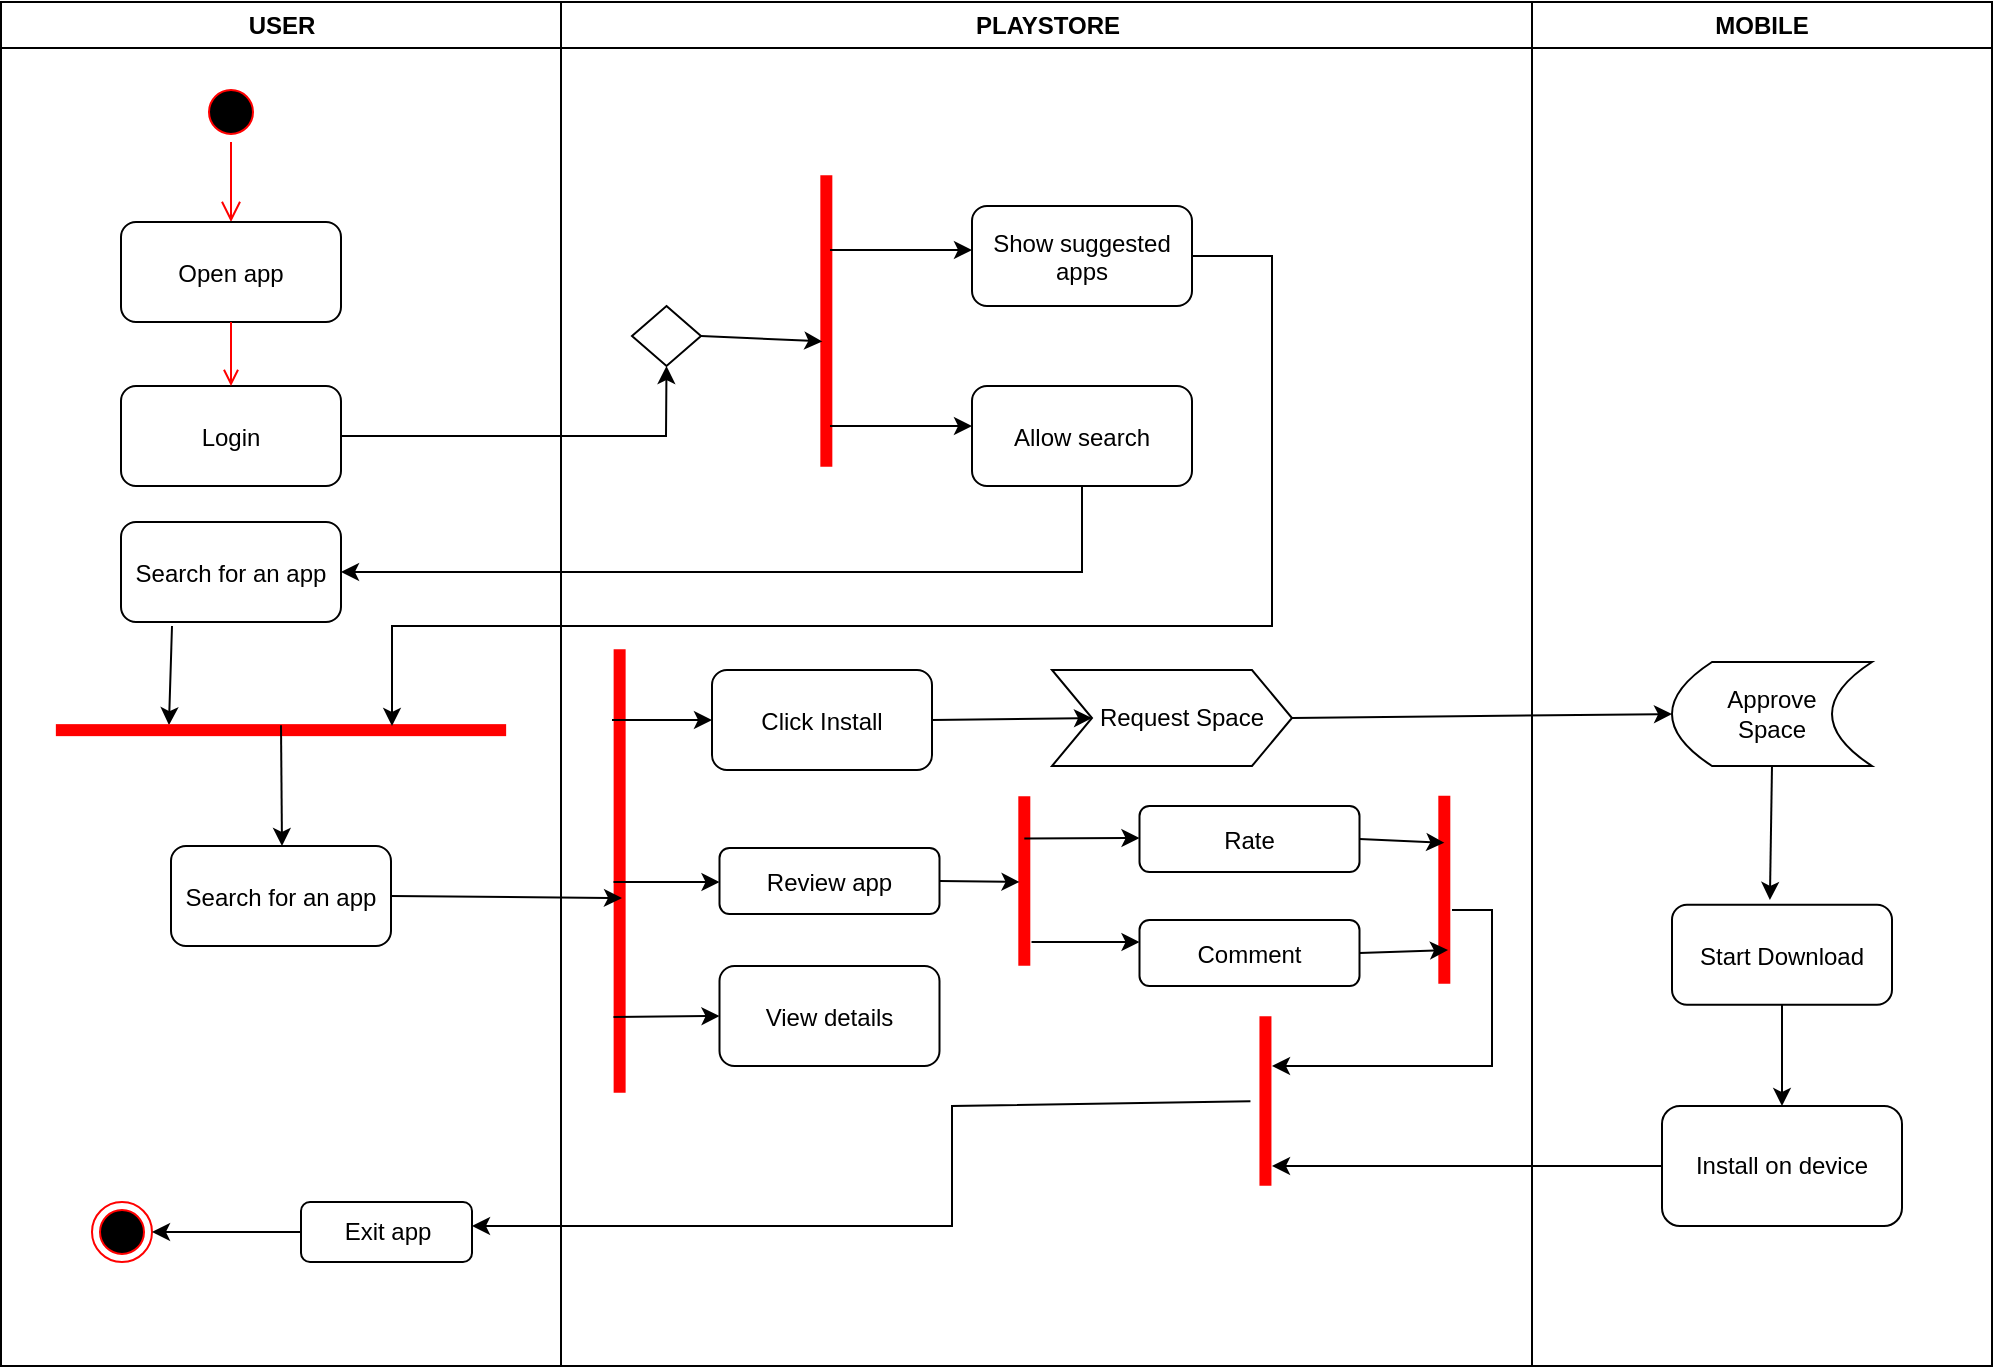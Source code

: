 <mxfile version="17.2.4" type="github">
  <diagram name="Page-1" id="e7e014a7-5840-1c2e-5031-d8a46d1fe8dd">
    <mxGraphModel dx="1422" dy="762" grid="1" gridSize="10" guides="1" tooltips="1" connect="1" arrows="1" fold="1" page="1" pageScale="1" pageWidth="1169" pageHeight="826" background="none" math="0" shadow="0">
      <root>
        <mxCell id="0" />
        <mxCell id="1" parent="0" />
        <mxCell id="2" value="USER" style="swimlane;whiteSpace=wrap" parent="1" vertex="1">
          <mxGeometry x="164.5" y="128" width="280" height="682" as="geometry" />
        </mxCell>
        <mxCell id="5" value="" style="ellipse;shape=startState;fillColor=#000000;strokeColor=#ff0000;" parent="2" vertex="1">
          <mxGeometry x="100" y="40" width="30" height="30" as="geometry" />
        </mxCell>
        <mxCell id="6" value="" style="edgeStyle=elbowEdgeStyle;elbow=horizontal;verticalAlign=bottom;endArrow=open;endSize=8;strokeColor=#FF0000;endFill=1;rounded=0" parent="2" source="5" target="7" edge="1">
          <mxGeometry x="100" y="40" as="geometry">
            <mxPoint x="115" y="110" as="targetPoint" />
          </mxGeometry>
        </mxCell>
        <mxCell id="7" value="Open app" style="rounded=1;" parent="2" vertex="1">
          <mxGeometry x="60" y="110" width="110" height="50" as="geometry" />
        </mxCell>
        <mxCell id="8" value="Login" style="rounded=1;" parent="2" vertex="1">
          <mxGeometry x="60" y="192" width="110" height="50" as="geometry" />
        </mxCell>
        <mxCell id="9" value="" style="endArrow=open;strokeColor=#FF0000;endFill=1;rounded=0" parent="2" source="7" target="8" edge="1">
          <mxGeometry relative="1" as="geometry" />
        </mxCell>
        <mxCell id="10" value="Search for an app" style="rounded=1;" parent="2" vertex="1">
          <mxGeometry x="60" y="260" width="110" height="50" as="geometry" />
        </mxCell>
        <mxCell id="djAZyC1WePscJLeGROtB-55" value="" style="endArrow=classic;html=1;rounded=0;entryX=0;entryY=0.75;entryDx=0;entryDy=0;" edge="1" parent="2" target="djAZyC1WePscJLeGROtB-58">
          <mxGeometry width="50" height="50" relative="1" as="geometry">
            <mxPoint x="85.5" y="312" as="sourcePoint" />
            <mxPoint x="87.5" y="392" as="targetPoint" />
          </mxGeometry>
        </mxCell>
        <mxCell id="djAZyC1WePscJLeGROtB-58" value="" style="whiteSpace=wrap;strokeColor=#FF0000;fillColor=#FF0000;rotation=90;" vertex="1" parent="2">
          <mxGeometry x="137.5" y="252" width="5" height="224.14" as="geometry" />
        </mxCell>
        <mxCell id="djAZyC1WePscJLeGROtB-60" value="" style="endArrow=classic;html=1;rounded=0;exitX=1;exitY=0.5;exitDx=0;exitDy=0;" edge="1" parent="2" source="djAZyC1WePscJLeGROtB-53">
          <mxGeometry width="50" height="50" relative="1" as="geometry">
            <mxPoint x="335.5" y="362" as="sourcePoint" />
            <mxPoint x="195.5" y="362" as="targetPoint" />
            <Array as="points">
              <mxPoint x="635.5" y="127" />
              <mxPoint x="635.5" y="312" />
              <mxPoint x="195.5" y="312" />
            </Array>
          </mxGeometry>
        </mxCell>
        <mxCell id="djAZyC1WePscJLeGROtB-61" value="" style="endArrow=classic;html=1;rounded=0;exitX=0;exitY=0.5;exitDx=0;exitDy=0;" edge="1" parent="2" source="djAZyC1WePscJLeGROtB-58">
          <mxGeometry width="50" height="50" relative="1" as="geometry">
            <mxPoint x="135.5" y="402" as="sourcePoint" />
            <mxPoint x="140.5" y="422" as="targetPoint" />
          </mxGeometry>
        </mxCell>
        <mxCell id="djAZyC1WePscJLeGROtB-74" value="Search for an app" style="rounded=1;" vertex="1" parent="2">
          <mxGeometry x="85" y="422" width="110" height="50" as="geometry" />
        </mxCell>
        <mxCell id="djAZyC1WePscJLeGROtB-112" value="" style="endArrow=classic;html=1;rounded=0;" edge="1" parent="2" source="djAZyC1WePscJLeGROtB-111">
          <mxGeometry width="50" height="50" relative="1" as="geometry">
            <mxPoint x="215.5" y="622" as="sourcePoint" />
            <mxPoint x="235.5" y="612" as="targetPoint" />
            <Array as="points">
              <mxPoint x="475.5" y="552" />
              <mxPoint x="475.5" y="612" />
            </Array>
          </mxGeometry>
        </mxCell>
        <mxCell id="djAZyC1WePscJLeGROtB-113" value="Exit app" style="rounded=1;whiteSpace=wrap;html=1;" vertex="1" parent="2">
          <mxGeometry x="150" y="600" width="85.5" height="30" as="geometry" />
        </mxCell>
        <mxCell id="38" value="" style="ellipse;shape=endState;fillColor=#000000;strokeColor=#ff0000" parent="2" vertex="1">
          <mxGeometry x="45.5" y="600" width="30" height="30" as="geometry" />
        </mxCell>
        <mxCell id="djAZyC1WePscJLeGROtB-114" value="" style="endArrow=classic;html=1;rounded=0;exitX=0;exitY=0.5;exitDx=0;exitDy=0;entryX=1;entryY=0.5;entryDx=0;entryDy=0;" edge="1" parent="2" source="djAZyC1WePscJLeGROtB-113" target="38">
          <mxGeometry width="50" height="50" relative="1" as="geometry">
            <mxPoint x="105.5" y="582" as="sourcePoint" />
            <mxPoint x="155.5" y="532" as="targetPoint" />
          </mxGeometry>
        </mxCell>
        <mxCell id="3" value="PLAYSTORE" style="swimlane;whiteSpace=wrap" parent="1" vertex="1">
          <mxGeometry x="444.5" y="128" width="485.5" height="682" as="geometry" />
        </mxCell>
        <mxCell id="djAZyC1WePscJLeGROtB-44" value="" style="rhombus;whiteSpace=wrap;html=1;rounded=0;" vertex="1" parent="3">
          <mxGeometry x="35.5" y="152" width="34.5" height="30" as="geometry" />
        </mxCell>
        <mxCell id="25" value="" style="shape=line;strokeWidth=6;strokeColor=#ff0000;rotation=90" parent="3" vertex="1">
          <mxGeometry x="59.84" y="152" width="145.66" height="15" as="geometry" />
        </mxCell>
        <mxCell id="djAZyC1WePscJLeGROtB-48" value="" style="endArrow=classic;html=1;rounded=0;exitX=1;exitY=0.5;exitDx=0;exitDy=0;entryX=0.57;entryY=0.633;entryDx=0;entryDy=0;entryPerimeter=0;" edge="1" parent="3" source="djAZyC1WePscJLeGROtB-44" target="25">
          <mxGeometry width="50" height="50" relative="1" as="geometry">
            <mxPoint x="65.5" y="242" as="sourcePoint" />
            <mxPoint x="115.5" y="192" as="targetPoint" />
          </mxGeometry>
        </mxCell>
        <mxCell id="djAZyC1WePscJLeGROtB-50" value="" style="endArrow=classic;html=1;rounded=0;exitX=0.11;exitY=0.234;exitDx=0;exitDy=0;exitPerimeter=0;" edge="1" parent="3">
          <mxGeometry width="50" height="50" relative="1" as="geometry">
            <mxPoint x="134.495" y="212.004" as="sourcePoint" />
            <mxPoint x="205.5" y="212" as="targetPoint" />
          </mxGeometry>
        </mxCell>
        <mxCell id="djAZyC1WePscJLeGROtB-51" value="Allow search" style="rounded=1;" vertex="1" parent="3">
          <mxGeometry x="205.5" y="192" width="110" height="50" as="geometry" />
        </mxCell>
        <mxCell id="djAZyC1WePscJLeGROtB-52" value="" style="endArrow=classic;html=1;rounded=0;exitX=0.11;exitY=0.234;exitDx=0;exitDy=0;exitPerimeter=0;" edge="1" parent="3">
          <mxGeometry width="50" height="50" relative="1" as="geometry">
            <mxPoint x="134.495" y="124.004" as="sourcePoint" />
            <mxPoint x="205.5" y="124" as="targetPoint" />
          </mxGeometry>
        </mxCell>
        <mxCell id="djAZyC1WePscJLeGROtB-53" value="Show suggested &#xa;apps" style="rounded=1;" vertex="1" parent="3">
          <mxGeometry x="205.5" y="102" width="110" height="50" as="geometry" />
        </mxCell>
        <mxCell id="djAZyC1WePscJLeGROtB-76" value="" style="shape=line;strokeWidth=6;strokeColor=#ff0000;rotation=90" vertex="1" parent="3">
          <mxGeometry x="-81.5" y="427" width="221.63" height="15" as="geometry" />
        </mxCell>
        <mxCell id="djAZyC1WePscJLeGROtB-77" value="" style="endArrow=classic;html=1;rounded=0;entryX=0;entryY=0.5;entryDx=0;entryDy=0;" edge="1" parent="3" target="djAZyC1WePscJLeGROtB-78">
          <mxGeometry width="50" height="50" relative="1" as="geometry">
            <mxPoint x="25.5" y="359" as="sourcePoint" />
            <mxPoint x="75.5" y="354" as="targetPoint" />
          </mxGeometry>
        </mxCell>
        <mxCell id="djAZyC1WePscJLeGROtB-78" value="Click Install" style="rounded=1;" vertex="1" parent="3">
          <mxGeometry x="75.5" y="334" width="110" height="50" as="geometry" />
        </mxCell>
        <mxCell id="djAZyC1WePscJLeGROtB-79" value="" style="endArrow=classic;html=1;rounded=0;" edge="1" parent="3">
          <mxGeometry width="50" height="50" relative="1" as="geometry">
            <mxPoint x="26.25" y="440" as="sourcePoint" />
            <mxPoint x="79.25" y="440" as="targetPoint" />
          </mxGeometry>
        </mxCell>
        <mxCell id="djAZyC1WePscJLeGROtB-81" value="View details" style="rounded=1;" vertex="1" parent="3">
          <mxGeometry x="79.25" y="482" width="110" height="50" as="geometry" />
        </mxCell>
        <mxCell id="djAZyC1WePscJLeGROtB-82" value="" style="endArrow=classic;html=1;rounded=0;entryX=0;entryY=0.5;entryDx=0;entryDy=0;" edge="1" target="djAZyC1WePscJLeGROtB-81" parent="3">
          <mxGeometry width="50" height="50" relative="1" as="geometry">
            <mxPoint x="26.25" y="507.5" as="sourcePoint" />
            <mxPoint x="-365.25" y="374" as="targetPoint" />
          </mxGeometry>
        </mxCell>
        <mxCell id="djAZyC1WePscJLeGROtB-83" value="" style="endArrow=classic;html=1;rounded=0;exitX=1;exitY=0.5;exitDx=0;exitDy=0;entryX=0;entryY=0.5;entryDx=0;entryDy=0;" edge="1" parent="3" source="djAZyC1WePscJLeGROtB-78" target="djAZyC1WePscJLeGROtB-84">
          <mxGeometry width="50" height="50" relative="1" as="geometry">
            <mxPoint x="235.5" y="394" as="sourcePoint" />
            <mxPoint x="235.5" y="359" as="targetPoint" />
          </mxGeometry>
        </mxCell>
        <mxCell id="djAZyC1WePscJLeGROtB-84" value="&amp;nbsp; &amp;nbsp;Request Space" style="shape=step;perimeter=stepPerimeter;whiteSpace=wrap;html=1;fixedSize=1;rounded=0;size=20;" vertex="1" parent="3">
          <mxGeometry x="245.5" y="334" width="120" height="48" as="geometry" />
        </mxCell>
        <mxCell id="djAZyC1WePscJLeGROtB-89" value="" style="shape=line;strokeWidth=6;strokeColor=#ff0000;rotation=90" vertex="1" parent="3">
          <mxGeometry x="189.25" y="432" width="84.81" height="15" as="geometry" />
        </mxCell>
        <mxCell id="djAZyC1WePscJLeGROtB-90" value="" style="endArrow=classic;html=1;rounded=0;exitX=0.25;exitY=0.5;exitDx=0;exitDy=0;exitPerimeter=0;" edge="1" parent="3" source="djAZyC1WePscJLeGROtB-89">
          <mxGeometry width="50" height="50" relative="1" as="geometry">
            <mxPoint x="259.25" y="462" as="sourcePoint" />
            <mxPoint x="289.25" y="418" as="targetPoint" />
          </mxGeometry>
        </mxCell>
        <mxCell id="djAZyC1WePscJLeGROtB-91" value="" style="endArrow=classic;html=1;rounded=0;exitX=0.86;exitY=0.26;exitDx=0;exitDy=0;exitPerimeter=0;" edge="1" parent="3" source="djAZyC1WePscJLeGROtB-89">
          <mxGeometry width="50" height="50" relative="1" as="geometry">
            <mxPoint x="259.25" y="492" as="sourcePoint" />
            <mxPoint x="289.25" y="470" as="targetPoint" />
          </mxGeometry>
        </mxCell>
        <mxCell id="djAZyC1WePscJLeGROtB-80" value="Comment" style="rounded=1;" vertex="1" parent="3">
          <mxGeometry x="289.25" y="459" width="110" height="33" as="geometry" />
        </mxCell>
        <mxCell id="djAZyC1WePscJLeGROtB-92" value="Rate" style="rounded=1;" vertex="1" parent="3">
          <mxGeometry x="289.25" y="402" width="110" height="33" as="geometry" />
        </mxCell>
        <mxCell id="djAZyC1WePscJLeGROtB-93" value="Review app" style="rounded=1;" vertex="1" parent="3">
          <mxGeometry x="79.25" y="423" width="110" height="33" as="geometry" />
        </mxCell>
        <mxCell id="djAZyC1WePscJLeGROtB-94" value="" style="endArrow=classic;html=1;rounded=0;exitX=1;exitY=0.5;exitDx=0;exitDy=0;" edge="1" parent="3" source="djAZyC1WePscJLeGROtB-93">
          <mxGeometry width="50" height="50" relative="1" as="geometry">
            <mxPoint x="209.25" y="512" as="sourcePoint" />
            <mxPoint x="229.25" y="440" as="targetPoint" />
          </mxGeometry>
        </mxCell>
        <mxCell id="djAZyC1WePscJLeGROtB-103" value="" style="shape=line;strokeWidth=6;strokeColor=#ff0000;rotation=90" vertex="1" parent="3">
          <mxGeometry x="394.63" y="436.38" width="94.06" height="15" as="geometry" />
        </mxCell>
        <mxCell id="djAZyC1WePscJLeGROtB-106" value="" style="endArrow=classic;html=1;rounded=0;exitX=1;exitY=0.5;exitDx=0;exitDy=0;entryX=0.25;entryY=0.5;entryDx=0;entryDy=0;entryPerimeter=0;" edge="1" parent="3" source="djAZyC1WePscJLeGROtB-92" target="djAZyC1WePscJLeGROtB-103">
          <mxGeometry width="50" height="50" relative="1" as="geometry">
            <mxPoint x="305.5" y="562" as="sourcePoint" />
            <mxPoint x="435.5" y="419" as="targetPoint" />
          </mxGeometry>
        </mxCell>
        <mxCell id="djAZyC1WePscJLeGROtB-107" value="" style="endArrow=classic;html=1;rounded=0;exitX=1;exitY=0.5;exitDx=0;exitDy=0;entryX=0.82;entryY=0.377;entryDx=0;entryDy=0;entryPerimeter=0;" edge="1" parent="3" source="djAZyC1WePscJLeGROtB-80" target="djAZyC1WePscJLeGROtB-103">
          <mxGeometry width="50" height="50" relative="1" as="geometry">
            <mxPoint x="385.5" y="562" as="sourcePoint" />
            <mxPoint x="435.5" y="476" as="targetPoint" />
          </mxGeometry>
        </mxCell>
        <mxCell id="djAZyC1WePscJLeGROtB-110" value="" style="endArrow=classic;html=1;rounded=0;exitX=0;exitY=0.5;exitDx=0;exitDy=0;" edge="1" parent="3" source="djAZyC1WePscJLeGROtB-98">
          <mxGeometry width="50" height="50" relative="1" as="geometry">
            <mxPoint x="545.5" y="582" as="sourcePoint" />
            <mxPoint x="355.5" y="582" as="targetPoint" />
          </mxGeometry>
        </mxCell>
        <mxCell id="djAZyC1WePscJLeGROtB-111" value="" style="shape=line;strokeWidth=6;strokeColor=#ff0000;rotation=90" vertex="1" parent="3">
          <mxGeometry x="309.82" y="542" width="84.81" height="15" as="geometry" />
        </mxCell>
        <mxCell id="4" value="MOBILE" style="swimlane;whiteSpace=wrap" parent="1" vertex="1">
          <mxGeometry x="930" y="128" width="230" height="682" as="geometry" />
        </mxCell>
        <mxCell id="djAZyC1WePscJLeGROtB-87" value="Approve&lt;br&gt;Space" style="shape=dataStorage;whiteSpace=wrap;html=1;fixedSize=1;rounded=0;size=20;" vertex="1" parent="4">
          <mxGeometry x="70" y="330" width="100" height="52" as="geometry" />
        </mxCell>
        <mxCell id="djAZyC1WePscJLeGROtB-98" value="Install on device" style="rounded=1;whiteSpace=wrap;html=1;" vertex="1" parent="4">
          <mxGeometry x="65" y="552" width="120" height="60" as="geometry" />
        </mxCell>
        <mxCell id="djAZyC1WePscJLeGROtB-95" value="Start Download" style="rounded=1;" vertex="1" parent="4">
          <mxGeometry x="70" y="451.38" width="110" height="50" as="geometry" />
        </mxCell>
        <mxCell id="djAZyC1WePscJLeGROtB-108" value="" style="endArrow=classic;html=1;rounded=0;exitX=0.5;exitY=1;exitDx=0;exitDy=0;entryX=0.445;entryY=-0.048;entryDx=0;entryDy=0;entryPerimeter=0;" edge="1" parent="4" source="djAZyC1WePscJLeGROtB-87" target="djAZyC1WePscJLeGROtB-95">
          <mxGeometry width="50" height="50" relative="1" as="geometry">
            <mxPoint x="110" y="452" as="sourcePoint" />
            <mxPoint x="160" y="402" as="targetPoint" />
          </mxGeometry>
        </mxCell>
        <mxCell id="djAZyC1WePscJLeGROtB-109" value="" style="endArrow=classic;html=1;rounded=0;exitX=0.5;exitY=1;exitDx=0;exitDy=0;entryX=0.5;entryY=0;entryDx=0;entryDy=0;" edge="1" parent="4" source="djAZyC1WePscJLeGROtB-95" target="djAZyC1WePscJLeGROtB-98">
          <mxGeometry width="50" height="50" relative="1" as="geometry">
            <mxPoint x="60" y="562" as="sourcePoint" />
            <mxPoint x="110" y="512" as="targetPoint" />
          </mxGeometry>
        </mxCell>
        <mxCell id="djAZyC1WePscJLeGROtB-54" value="" style="endArrow=classic;html=1;rounded=0;exitX=0.5;exitY=1;exitDx=0;exitDy=0;entryX=1;entryY=0.5;entryDx=0;entryDy=0;" edge="1" parent="1" source="djAZyC1WePscJLeGROtB-51" target="10">
          <mxGeometry width="50" height="50" relative="1" as="geometry">
            <mxPoint x="500" y="510" as="sourcePoint" />
            <mxPoint x="550" y="460" as="targetPoint" />
            <Array as="points">
              <mxPoint x="705" y="413" />
            </Array>
          </mxGeometry>
        </mxCell>
        <mxCell id="djAZyC1WePscJLeGROtB-97" value="" style="endArrow=classic;html=1;rounded=0;exitX=0.608;exitY=0.244;exitDx=0;exitDy=0;exitPerimeter=0;" edge="1" parent="1" source="djAZyC1WePscJLeGROtB-103">
          <mxGeometry width="50" height="50" relative="1" as="geometry">
            <mxPoint x="910" y="770" as="sourcePoint" />
            <mxPoint x="800" y="660" as="targetPoint" />
            <Array as="points">
              <mxPoint x="910" y="582" />
              <mxPoint x="910" y="660" />
            </Array>
          </mxGeometry>
        </mxCell>
        <mxCell id="djAZyC1WePscJLeGROtB-43" value="" style="endArrow=classic;html=1;rounded=0;entryX=0.5;entryY=1;entryDx=0;entryDy=0;" edge="1" parent="1" source="8" target="djAZyC1WePscJLeGROtB-44">
          <mxGeometry width="50" height="50" relative="1" as="geometry">
            <mxPoint x="170" y="267" as="sourcePoint" />
            <mxPoint x="480" y="345" as="targetPoint" />
            <Array as="points">
              <mxPoint x="497" y="345" />
            </Array>
          </mxGeometry>
        </mxCell>
        <mxCell id="djAZyC1WePscJLeGROtB-75" value="" style="endArrow=classic;html=1;rounded=0;exitX=1;exitY=0.5;exitDx=0;exitDy=0;entryX=0.561;entryY=0.421;entryDx=0;entryDy=0;entryPerimeter=0;" edge="1" parent="1" source="djAZyC1WePscJLeGROtB-74" target="djAZyC1WePscJLeGROtB-76">
          <mxGeometry width="50" height="50" relative="1" as="geometry">
            <mxPoint x="410" y="630" as="sourcePoint" />
            <mxPoint x="470" y="605" as="targetPoint" />
          </mxGeometry>
        </mxCell>
        <mxCell id="djAZyC1WePscJLeGROtB-85" value="" style="endArrow=classic;html=1;rounded=0;exitX=1;exitY=0.5;exitDx=0;exitDy=0;entryX=0;entryY=0.5;entryDx=0;entryDy=0;" edge="1" parent="1" source="djAZyC1WePscJLeGROtB-84" target="djAZyC1WePscJLeGROtB-87">
          <mxGeometry width="50" height="50" relative="1" as="geometry">
            <mxPoint x="940" y="492" as="sourcePoint" />
            <mxPoint x="900" y="486" as="targetPoint" />
          </mxGeometry>
        </mxCell>
      </root>
    </mxGraphModel>
  </diagram>
</mxfile>
